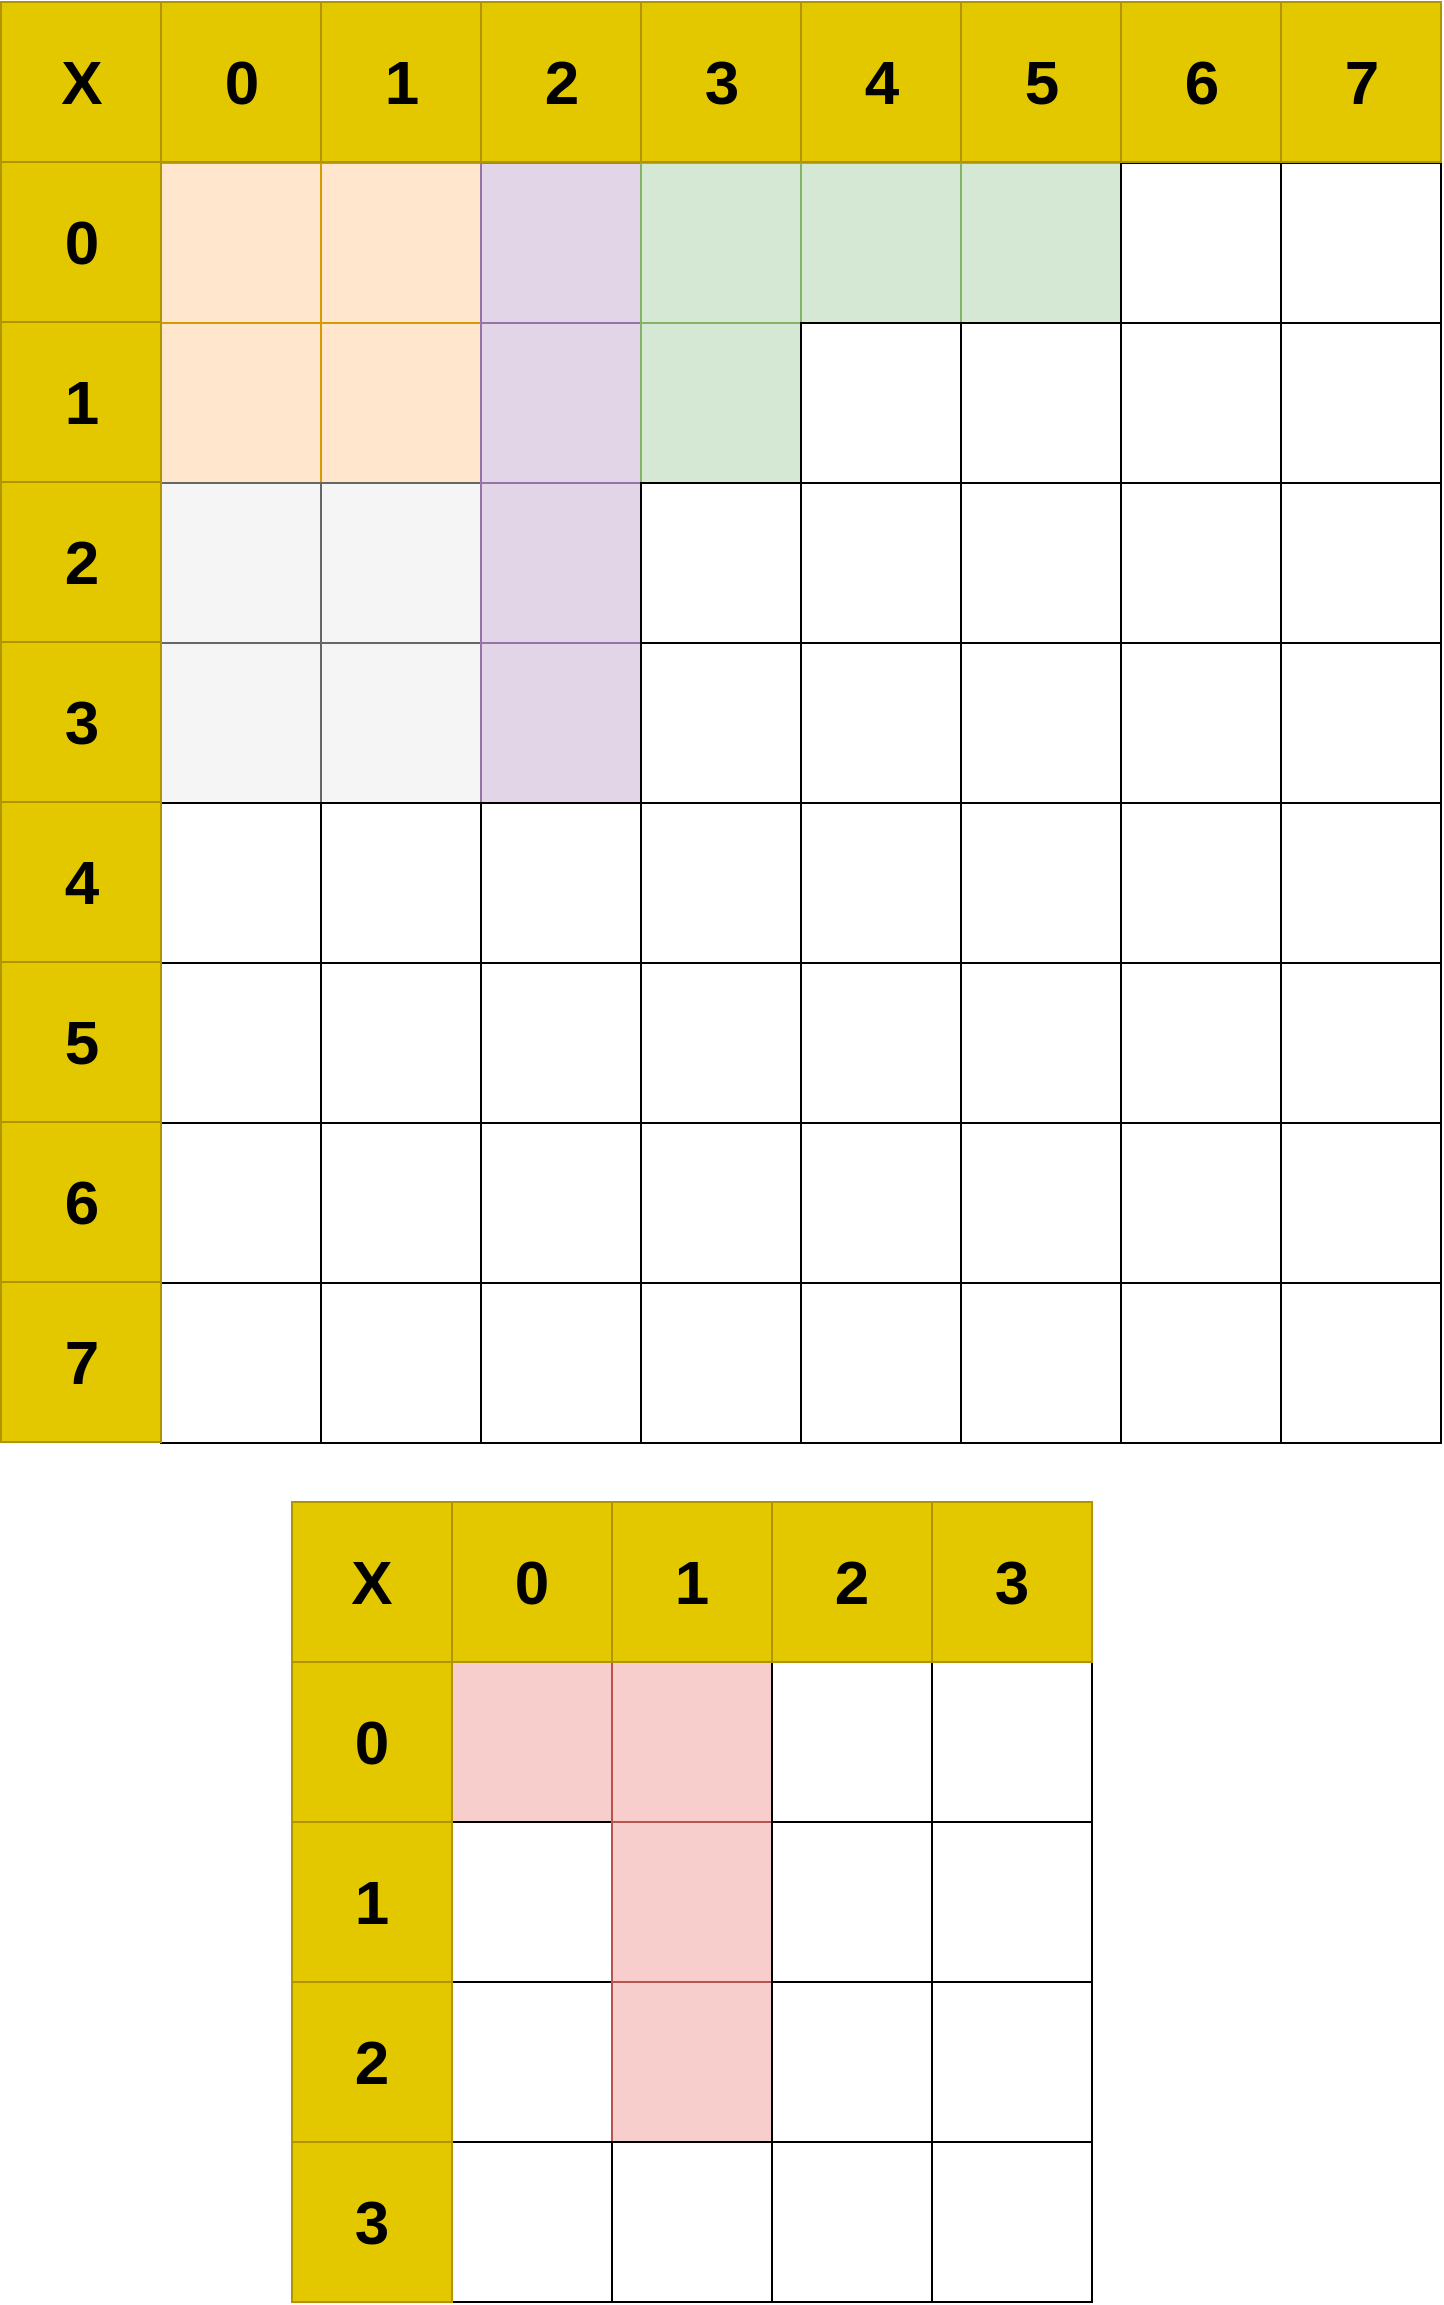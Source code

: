 <mxfile version="12.0.2" type="device" pages="1"><diagram id="5SffC37MokCqPlQPa8e1" name="Page-1"><mxGraphModel dx="2912" dy="1700" grid="1" gridSize="10" guides="1" tooltips="1" connect="1" arrows="1" fold="1" page="1" pageScale="1" pageWidth="850" pageHeight="1100" math="0" shadow="0"><root><mxCell id="0"/><mxCell id="1" parent="0"/><mxCell id="pyAFm69PL3QtlBXDYUuy-108" value="" style="group" vertex="1" connectable="0" parent="1"><mxGeometry x="210" y="830" width="400" height="400" as="geometry"/></mxCell><mxCell id="pyAFm69PL3QtlBXDYUuy-65" value="" style="whiteSpace=wrap;html=1;aspect=fixed;fillColor=#f8cecc;strokeColor=#b85450;" vertex="1" parent="pyAFm69PL3QtlBXDYUuy-108"><mxGeometry x="80" y="80" width="80" height="80" as="geometry"/></mxCell><mxCell id="pyAFm69PL3QtlBXDYUuy-66" value="" style="whiteSpace=wrap;html=1;aspect=fixed;fillColor=#f8cecc;strokeColor=#b85450;" vertex="1" parent="pyAFm69PL3QtlBXDYUuy-108"><mxGeometry x="160" y="80" width="80" height="80" as="geometry"/></mxCell><mxCell id="pyAFm69PL3QtlBXDYUuy-67" value="" style="whiteSpace=wrap;html=1;aspect=fixed;" vertex="1" parent="pyAFm69PL3QtlBXDYUuy-108"><mxGeometry x="240" y="80" width="80" height="80" as="geometry"/></mxCell><mxCell id="pyAFm69PL3QtlBXDYUuy-68" value="" style="whiteSpace=wrap;html=1;aspect=fixed;" vertex="1" parent="pyAFm69PL3QtlBXDYUuy-108"><mxGeometry x="320" y="80" width="80" height="80" as="geometry"/></mxCell><mxCell id="pyAFm69PL3QtlBXDYUuy-69" value="" style="whiteSpace=wrap;html=1;aspect=fixed;" vertex="1" parent="pyAFm69PL3QtlBXDYUuy-108"><mxGeometry x="80" y="160" width="80" height="80" as="geometry"/></mxCell><mxCell id="pyAFm69PL3QtlBXDYUuy-70" value="" style="whiteSpace=wrap;html=1;aspect=fixed;fillColor=#f8cecc;strokeColor=#b85450;" vertex="1" parent="pyAFm69PL3QtlBXDYUuy-108"><mxGeometry x="160" y="160" width="80" height="80" as="geometry"/></mxCell><mxCell id="pyAFm69PL3QtlBXDYUuy-71" value="" style="whiteSpace=wrap;html=1;aspect=fixed;" vertex="1" parent="pyAFm69PL3QtlBXDYUuy-108"><mxGeometry x="240" y="160" width="80" height="80" as="geometry"/></mxCell><mxCell id="pyAFm69PL3QtlBXDYUuy-72" value="" style="whiteSpace=wrap;html=1;aspect=fixed;" vertex="1" parent="pyAFm69PL3QtlBXDYUuy-108"><mxGeometry x="320" y="160" width="80" height="80" as="geometry"/></mxCell><mxCell id="pyAFm69PL3QtlBXDYUuy-73" value="" style="whiteSpace=wrap;html=1;aspect=fixed;" vertex="1" parent="pyAFm69PL3QtlBXDYUuy-108"><mxGeometry x="80" y="240" width="80" height="80" as="geometry"/></mxCell><mxCell id="pyAFm69PL3QtlBXDYUuy-74" value="" style="whiteSpace=wrap;html=1;aspect=fixed;fillColor=#f8cecc;strokeColor=#b85450;" vertex="1" parent="pyAFm69PL3QtlBXDYUuy-108"><mxGeometry x="160" y="240" width="80" height="80" as="geometry"/></mxCell><mxCell id="pyAFm69PL3QtlBXDYUuy-75" value="" style="whiteSpace=wrap;html=1;aspect=fixed;" vertex="1" parent="pyAFm69PL3QtlBXDYUuy-108"><mxGeometry x="240" y="240" width="80" height="80" as="geometry"/></mxCell><mxCell id="pyAFm69PL3QtlBXDYUuy-76" value="" style="whiteSpace=wrap;html=1;aspect=fixed;" vertex="1" parent="pyAFm69PL3QtlBXDYUuy-108"><mxGeometry x="320" y="240" width="80" height="80" as="geometry"/></mxCell><mxCell id="pyAFm69PL3QtlBXDYUuy-77" value="" style="whiteSpace=wrap;html=1;aspect=fixed;" vertex="1" parent="pyAFm69PL3QtlBXDYUuy-108"><mxGeometry x="80" y="320" width="80" height="80" as="geometry"/></mxCell><mxCell id="pyAFm69PL3QtlBXDYUuy-78" value="" style="whiteSpace=wrap;html=1;aspect=fixed;" vertex="1" parent="pyAFm69PL3QtlBXDYUuy-108"><mxGeometry x="160" y="320" width="80" height="80" as="geometry"/></mxCell><mxCell id="pyAFm69PL3QtlBXDYUuy-79" value="" style="whiteSpace=wrap;html=1;aspect=fixed;" vertex="1" parent="pyAFm69PL3QtlBXDYUuy-108"><mxGeometry x="240" y="320" width="80" height="80" as="geometry"/></mxCell><mxCell id="pyAFm69PL3QtlBXDYUuy-80" value="" style="whiteSpace=wrap;html=1;aspect=fixed;" vertex="1" parent="pyAFm69PL3QtlBXDYUuy-108"><mxGeometry x="320" y="320" width="80" height="80" as="geometry"/></mxCell><mxCell id="pyAFm69PL3QtlBXDYUuy-99" value="0" style="whiteSpace=wrap;html=1;aspect=fixed;fontStyle=1;fillColor=#e3c800;strokeColor=#B09500;fontColor=#000000;fontSize=31;" vertex="1" parent="pyAFm69PL3QtlBXDYUuy-108"><mxGeometry x="80" width="80" height="80" as="geometry"/></mxCell><mxCell id="pyAFm69PL3QtlBXDYUuy-100" value="1" style="whiteSpace=wrap;html=1;aspect=fixed;fontStyle=1;fillColor=#e3c800;strokeColor=#B09500;fontColor=#000000;fontSize=31;" vertex="1" parent="pyAFm69PL3QtlBXDYUuy-108"><mxGeometry x="160" width="80" height="80" as="geometry"/></mxCell><mxCell id="pyAFm69PL3QtlBXDYUuy-101" value="2" style="whiteSpace=wrap;html=1;aspect=fixed;fontStyle=1;fillColor=#e3c800;strokeColor=#B09500;fontColor=#000000;fontSize=31;" vertex="1" parent="pyAFm69PL3QtlBXDYUuy-108"><mxGeometry x="240" width="80" height="80" as="geometry"/></mxCell><mxCell id="pyAFm69PL3QtlBXDYUuy-102" value="3" style="whiteSpace=wrap;html=1;aspect=fixed;fontStyle=1;fillColor=#e3c800;strokeColor=#B09500;fontColor=#000000;fontSize=31;" vertex="1" parent="pyAFm69PL3QtlBXDYUuy-108"><mxGeometry x="320" width="80" height="80" as="geometry"/></mxCell><mxCell id="pyAFm69PL3QtlBXDYUuy-103" value="0" style="whiteSpace=wrap;html=1;aspect=fixed;fillColor=#e3c800;strokeColor=#B09500;fontColor=#000000;fontSize=31;fontStyle=1" vertex="1" parent="pyAFm69PL3QtlBXDYUuy-108"><mxGeometry y="80" width="80" height="80" as="geometry"/></mxCell><mxCell id="pyAFm69PL3QtlBXDYUuy-104" value="1" style="whiteSpace=wrap;html=1;aspect=fixed;fillColor=#e3c800;strokeColor=#B09500;fontColor=#000000;fontSize=31;fontStyle=1" vertex="1" parent="pyAFm69PL3QtlBXDYUuy-108"><mxGeometry y="160" width="80" height="80" as="geometry"/></mxCell><mxCell id="pyAFm69PL3QtlBXDYUuy-105" value="2" style="whiteSpace=wrap;html=1;aspect=fixed;fillColor=#e3c800;strokeColor=#B09500;fontColor=#000000;fontSize=31;fontStyle=1" vertex="1" parent="pyAFm69PL3QtlBXDYUuy-108"><mxGeometry y="240" width="80" height="80" as="geometry"/></mxCell><mxCell id="pyAFm69PL3QtlBXDYUuy-106" value="3" style="whiteSpace=wrap;html=1;aspect=fixed;fillColor=#e3c800;strokeColor=#B09500;fontColor=#000000;fontSize=31;fontStyle=1" vertex="1" parent="pyAFm69PL3QtlBXDYUuy-108"><mxGeometry y="320" width="80" height="80" as="geometry"/></mxCell><mxCell id="pyAFm69PL3QtlBXDYUuy-107" value="X" style="whiteSpace=wrap;html=1;aspect=fixed;fontSize=31;fontStyle=1;fillColor=#e3c800;strokeColor=#B09500;fontColor=#000000;" vertex="1" parent="pyAFm69PL3QtlBXDYUuy-108"><mxGeometry width="80" height="80" as="geometry"/></mxCell><mxCell id="pyAFm69PL3QtlBXDYUuy-109" value="" style="group" vertex="1" connectable="0" parent="1"><mxGeometry x="64.5" y="80" width="720" height="720.5" as="geometry"/></mxCell><mxCell id="pyAFm69PL3QtlBXDYUuy-1" value="" style="whiteSpace=wrap;html=1;aspect=fixed;fillColor=#ffe6cc;strokeColor=#d79b00;" vertex="1" parent="pyAFm69PL3QtlBXDYUuy-109"><mxGeometry x="80" y="80.5" width="80" height="80" as="geometry"/></mxCell><mxCell id="pyAFm69PL3QtlBXDYUuy-2" value="" style="whiteSpace=wrap;html=1;aspect=fixed;fillColor=#ffe6cc;strokeColor=#d79b00;" vertex="1" parent="pyAFm69PL3QtlBXDYUuy-109"><mxGeometry x="160" y="80.5" width="80" height="80" as="geometry"/></mxCell><mxCell id="pyAFm69PL3QtlBXDYUuy-3" value="" style="whiteSpace=wrap;html=1;aspect=fixed;fillColor=#e1d5e7;strokeColor=#9673a6;" vertex="1" parent="pyAFm69PL3QtlBXDYUuy-109"><mxGeometry x="240" y="80.5" width="80" height="80" as="geometry"/></mxCell><mxCell id="pyAFm69PL3QtlBXDYUuy-4" value="" style="whiteSpace=wrap;html=1;aspect=fixed;fillColor=#d5e8d4;strokeColor=#82b366;" vertex="1" parent="pyAFm69PL3QtlBXDYUuy-109"><mxGeometry x="320" y="80.5" width="80" height="80" as="geometry"/></mxCell><mxCell id="pyAFm69PL3QtlBXDYUuy-5" value="" style="whiteSpace=wrap;html=1;aspect=fixed;fillColor=#ffe6cc;strokeColor=#d79b00;" vertex="1" parent="pyAFm69PL3QtlBXDYUuy-109"><mxGeometry x="80" y="160.5" width="80" height="80" as="geometry"/></mxCell><mxCell id="pyAFm69PL3QtlBXDYUuy-6" value="" style="whiteSpace=wrap;html=1;aspect=fixed;fillColor=#ffe6cc;strokeColor=#d79b00;" vertex="1" parent="pyAFm69PL3QtlBXDYUuy-109"><mxGeometry x="160" y="160.5" width="80" height="80" as="geometry"/></mxCell><mxCell id="pyAFm69PL3QtlBXDYUuy-7" value="" style="whiteSpace=wrap;html=1;aspect=fixed;fillColor=#e1d5e7;strokeColor=#9673a6;" vertex="1" parent="pyAFm69PL3QtlBXDYUuy-109"><mxGeometry x="240" y="160.5" width="80" height="80" as="geometry"/></mxCell><mxCell id="pyAFm69PL3QtlBXDYUuy-8" value="" style="whiteSpace=wrap;html=1;aspect=fixed;fillColor=#d5e8d4;strokeColor=#82b366;" vertex="1" parent="pyAFm69PL3QtlBXDYUuy-109"><mxGeometry x="320" y="160.5" width="80" height="80" as="geometry"/></mxCell><mxCell id="pyAFm69PL3QtlBXDYUuy-9" value="" style="whiteSpace=wrap;html=1;aspect=fixed;fillColor=#f5f5f5;strokeColor=#666666;fontColor=#333333;" vertex="1" parent="pyAFm69PL3QtlBXDYUuy-109"><mxGeometry x="80" y="240.5" width="80" height="80" as="geometry"/></mxCell><mxCell id="pyAFm69PL3QtlBXDYUuy-10" value="" style="whiteSpace=wrap;html=1;aspect=fixed;fillColor=#f5f5f5;strokeColor=#666666;fontColor=#333333;" vertex="1" parent="pyAFm69PL3QtlBXDYUuy-109"><mxGeometry x="160" y="240.5" width="80" height="80" as="geometry"/></mxCell><mxCell id="pyAFm69PL3QtlBXDYUuy-11" value="" style="whiteSpace=wrap;html=1;aspect=fixed;fillColor=#e1d5e7;strokeColor=#9673a6;" vertex="1" parent="pyAFm69PL3QtlBXDYUuy-109"><mxGeometry x="240" y="240.5" width="80" height="80" as="geometry"/></mxCell><mxCell id="pyAFm69PL3QtlBXDYUuy-12" value="" style="whiteSpace=wrap;html=1;aspect=fixed;" vertex="1" parent="pyAFm69PL3QtlBXDYUuy-109"><mxGeometry x="320" y="240.5" width="80" height="80" as="geometry"/></mxCell><mxCell id="pyAFm69PL3QtlBXDYUuy-13" value="" style="whiteSpace=wrap;html=1;aspect=fixed;fillColor=#f5f5f5;strokeColor=#666666;fontColor=#333333;" vertex="1" parent="pyAFm69PL3QtlBXDYUuy-109"><mxGeometry x="80" y="320.5" width="80" height="80" as="geometry"/></mxCell><mxCell id="pyAFm69PL3QtlBXDYUuy-14" value="" style="whiteSpace=wrap;html=1;aspect=fixed;fillColor=#f5f5f5;strokeColor=#666666;fontColor=#333333;" vertex="1" parent="pyAFm69PL3QtlBXDYUuy-109"><mxGeometry x="160" y="320.5" width="80" height="80" as="geometry"/></mxCell><mxCell id="pyAFm69PL3QtlBXDYUuy-15" value="" style="whiteSpace=wrap;html=1;aspect=fixed;fillColor=#e1d5e7;strokeColor=#9673a6;" vertex="1" parent="pyAFm69PL3QtlBXDYUuy-109"><mxGeometry x="240" y="320.5" width="80" height="80" as="geometry"/></mxCell><mxCell id="pyAFm69PL3QtlBXDYUuy-16" value="" style="whiteSpace=wrap;html=1;aspect=fixed;" vertex="1" parent="pyAFm69PL3QtlBXDYUuy-109"><mxGeometry x="320" y="320.5" width="80" height="80" as="geometry"/></mxCell><mxCell id="pyAFm69PL3QtlBXDYUuy-17" value="" style="whiteSpace=wrap;html=1;aspect=fixed;fillColor=#d5e8d4;strokeColor=#82b366;" vertex="1" parent="pyAFm69PL3QtlBXDYUuy-109"><mxGeometry x="400" y="80.5" width="80" height="80" as="geometry"/></mxCell><mxCell id="pyAFm69PL3QtlBXDYUuy-18" value="" style="whiteSpace=wrap;html=1;aspect=fixed;fillColor=#d5e8d4;strokeColor=#82b366;" vertex="1" parent="pyAFm69PL3QtlBXDYUuy-109"><mxGeometry x="480" y="80.5" width="80" height="80" as="geometry"/></mxCell><mxCell id="pyAFm69PL3QtlBXDYUuy-19" value="" style="whiteSpace=wrap;html=1;aspect=fixed;" vertex="1" parent="pyAFm69PL3QtlBXDYUuy-109"><mxGeometry x="560" y="80.5" width="80" height="80" as="geometry"/></mxCell><mxCell id="pyAFm69PL3QtlBXDYUuy-20" value="" style="whiteSpace=wrap;html=1;aspect=fixed;" vertex="1" parent="pyAFm69PL3QtlBXDYUuy-109"><mxGeometry x="640" y="80.5" width="80" height="80" as="geometry"/></mxCell><mxCell id="pyAFm69PL3QtlBXDYUuy-21" value="" style="whiteSpace=wrap;html=1;aspect=fixed;" vertex="1" parent="pyAFm69PL3QtlBXDYUuy-109"><mxGeometry x="400" y="160.5" width="80" height="80" as="geometry"/></mxCell><mxCell id="pyAFm69PL3QtlBXDYUuy-22" value="" style="whiteSpace=wrap;html=1;aspect=fixed;" vertex="1" parent="pyAFm69PL3QtlBXDYUuy-109"><mxGeometry x="480" y="160.5" width="80" height="80" as="geometry"/></mxCell><mxCell id="pyAFm69PL3QtlBXDYUuy-23" value="" style="whiteSpace=wrap;html=1;aspect=fixed;" vertex="1" parent="pyAFm69PL3QtlBXDYUuy-109"><mxGeometry x="560" y="160.5" width="80" height="80" as="geometry"/></mxCell><mxCell id="pyAFm69PL3QtlBXDYUuy-24" value="" style="whiteSpace=wrap;html=1;aspect=fixed;" vertex="1" parent="pyAFm69PL3QtlBXDYUuy-109"><mxGeometry x="640" y="160.5" width="80" height="80" as="geometry"/></mxCell><mxCell id="pyAFm69PL3QtlBXDYUuy-25" value="" style="whiteSpace=wrap;html=1;aspect=fixed;" vertex="1" parent="pyAFm69PL3QtlBXDYUuy-109"><mxGeometry x="400" y="240.5" width="80" height="80" as="geometry"/></mxCell><mxCell id="pyAFm69PL3QtlBXDYUuy-26" value="" style="whiteSpace=wrap;html=1;aspect=fixed;" vertex="1" parent="pyAFm69PL3QtlBXDYUuy-109"><mxGeometry x="480" y="240.5" width="80" height="80" as="geometry"/></mxCell><mxCell id="pyAFm69PL3QtlBXDYUuy-27" value="" style="whiteSpace=wrap;html=1;aspect=fixed;" vertex="1" parent="pyAFm69PL3QtlBXDYUuy-109"><mxGeometry x="560" y="240.5" width="80" height="80" as="geometry"/></mxCell><mxCell id="pyAFm69PL3QtlBXDYUuy-28" value="" style="whiteSpace=wrap;html=1;aspect=fixed;" vertex="1" parent="pyAFm69PL3QtlBXDYUuy-109"><mxGeometry x="640" y="240.5" width="80" height="80" as="geometry"/></mxCell><mxCell id="pyAFm69PL3QtlBXDYUuy-29" value="" style="whiteSpace=wrap;html=1;aspect=fixed;" vertex="1" parent="pyAFm69PL3QtlBXDYUuy-109"><mxGeometry x="400" y="320.5" width="80" height="80" as="geometry"/></mxCell><mxCell id="pyAFm69PL3QtlBXDYUuy-30" value="" style="whiteSpace=wrap;html=1;aspect=fixed;" vertex="1" parent="pyAFm69PL3QtlBXDYUuy-109"><mxGeometry x="480" y="320.5" width="80" height="80" as="geometry"/></mxCell><mxCell id="pyAFm69PL3QtlBXDYUuy-31" value="" style="whiteSpace=wrap;html=1;aspect=fixed;" vertex="1" parent="pyAFm69PL3QtlBXDYUuy-109"><mxGeometry x="560" y="320.5" width="80" height="80" as="geometry"/></mxCell><mxCell id="pyAFm69PL3QtlBXDYUuy-32" value="" style="whiteSpace=wrap;html=1;aspect=fixed;" vertex="1" parent="pyAFm69PL3QtlBXDYUuy-109"><mxGeometry x="640" y="320.5" width="80" height="80" as="geometry"/></mxCell><mxCell id="pyAFm69PL3QtlBXDYUuy-33" value="" style="whiteSpace=wrap;html=1;aspect=fixed;" vertex="1" parent="pyAFm69PL3QtlBXDYUuy-109"><mxGeometry x="80" y="400.5" width="80" height="80" as="geometry"/></mxCell><mxCell id="pyAFm69PL3QtlBXDYUuy-34" value="" style="whiteSpace=wrap;html=1;aspect=fixed;" vertex="1" parent="pyAFm69PL3QtlBXDYUuy-109"><mxGeometry x="160" y="400.5" width="80" height="80" as="geometry"/></mxCell><mxCell id="pyAFm69PL3QtlBXDYUuy-35" value="" style="whiteSpace=wrap;html=1;aspect=fixed;" vertex="1" parent="pyAFm69PL3QtlBXDYUuy-109"><mxGeometry x="240" y="400.5" width="80" height="80" as="geometry"/></mxCell><mxCell id="pyAFm69PL3QtlBXDYUuy-36" value="" style="whiteSpace=wrap;html=1;aspect=fixed;" vertex="1" parent="pyAFm69PL3QtlBXDYUuy-109"><mxGeometry x="320" y="400.5" width="80" height="80" as="geometry"/></mxCell><mxCell id="pyAFm69PL3QtlBXDYUuy-37" value="" style="whiteSpace=wrap;html=1;aspect=fixed;" vertex="1" parent="pyAFm69PL3QtlBXDYUuy-109"><mxGeometry x="80" y="480.5" width="80" height="80" as="geometry"/></mxCell><mxCell id="pyAFm69PL3QtlBXDYUuy-38" value="" style="whiteSpace=wrap;html=1;aspect=fixed;" vertex="1" parent="pyAFm69PL3QtlBXDYUuy-109"><mxGeometry x="160" y="480.5" width="80" height="80" as="geometry"/></mxCell><mxCell id="pyAFm69PL3QtlBXDYUuy-39" value="" style="whiteSpace=wrap;html=1;aspect=fixed;" vertex="1" parent="pyAFm69PL3QtlBXDYUuy-109"><mxGeometry x="240" y="480.5" width="80" height="80" as="geometry"/></mxCell><mxCell id="pyAFm69PL3QtlBXDYUuy-40" value="" style="whiteSpace=wrap;html=1;aspect=fixed;" vertex="1" parent="pyAFm69PL3QtlBXDYUuy-109"><mxGeometry x="320" y="480.5" width="80" height="80" as="geometry"/></mxCell><mxCell id="pyAFm69PL3QtlBXDYUuy-41" value="" style="whiteSpace=wrap;html=1;aspect=fixed;" vertex="1" parent="pyAFm69PL3QtlBXDYUuy-109"><mxGeometry x="80" y="560.5" width="80" height="80" as="geometry"/></mxCell><mxCell id="pyAFm69PL3QtlBXDYUuy-42" value="" style="whiteSpace=wrap;html=1;aspect=fixed;" vertex="1" parent="pyAFm69PL3QtlBXDYUuy-109"><mxGeometry x="160" y="560.5" width="80" height="80" as="geometry"/></mxCell><mxCell id="pyAFm69PL3QtlBXDYUuy-43" value="" style="whiteSpace=wrap;html=1;aspect=fixed;" vertex="1" parent="pyAFm69PL3QtlBXDYUuy-109"><mxGeometry x="240" y="560.5" width="80" height="80" as="geometry"/></mxCell><mxCell id="pyAFm69PL3QtlBXDYUuy-44" value="" style="whiteSpace=wrap;html=1;aspect=fixed;" vertex="1" parent="pyAFm69PL3QtlBXDYUuy-109"><mxGeometry x="320" y="560.5" width="80" height="80" as="geometry"/></mxCell><mxCell id="pyAFm69PL3QtlBXDYUuy-45" value="" style="whiteSpace=wrap;html=1;aspect=fixed;" vertex="1" parent="pyAFm69PL3QtlBXDYUuy-109"><mxGeometry x="80" y="640.5" width="80" height="80" as="geometry"/></mxCell><mxCell id="pyAFm69PL3QtlBXDYUuy-46" value="" style="whiteSpace=wrap;html=1;aspect=fixed;" vertex="1" parent="pyAFm69PL3QtlBXDYUuy-109"><mxGeometry x="160" y="640.5" width="80" height="80" as="geometry"/></mxCell><mxCell id="pyAFm69PL3QtlBXDYUuy-47" value="" style="whiteSpace=wrap;html=1;aspect=fixed;" vertex="1" parent="pyAFm69PL3QtlBXDYUuy-109"><mxGeometry x="240" y="640.5" width="80" height="80" as="geometry"/></mxCell><mxCell id="pyAFm69PL3QtlBXDYUuy-48" value="" style="whiteSpace=wrap;html=1;aspect=fixed;" vertex="1" parent="pyAFm69PL3QtlBXDYUuy-109"><mxGeometry x="320" y="640.5" width="80" height="80" as="geometry"/></mxCell><mxCell id="pyAFm69PL3QtlBXDYUuy-49" value="" style="whiteSpace=wrap;html=1;aspect=fixed;" vertex="1" parent="pyAFm69PL3QtlBXDYUuy-109"><mxGeometry x="400" y="400.5" width="80" height="80" as="geometry"/></mxCell><mxCell id="pyAFm69PL3QtlBXDYUuy-50" value="" style="whiteSpace=wrap;html=1;aspect=fixed;" vertex="1" parent="pyAFm69PL3QtlBXDYUuy-109"><mxGeometry x="480" y="400.5" width="80" height="80" as="geometry"/></mxCell><mxCell id="pyAFm69PL3QtlBXDYUuy-51" value="" style="whiteSpace=wrap;html=1;aspect=fixed;" vertex="1" parent="pyAFm69PL3QtlBXDYUuy-109"><mxGeometry x="560" y="400.5" width="80" height="80" as="geometry"/></mxCell><mxCell id="pyAFm69PL3QtlBXDYUuy-52" value="" style="whiteSpace=wrap;html=1;aspect=fixed;" vertex="1" parent="pyAFm69PL3QtlBXDYUuy-109"><mxGeometry x="640" y="400.5" width="80" height="80" as="geometry"/></mxCell><mxCell id="pyAFm69PL3QtlBXDYUuy-53" value="" style="whiteSpace=wrap;html=1;aspect=fixed;" vertex="1" parent="pyAFm69PL3QtlBXDYUuy-109"><mxGeometry x="400" y="480.5" width="80" height="80" as="geometry"/></mxCell><mxCell id="pyAFm69PL3QtlBXDYUuy-54" value="" style="whiteSpace=wrap;html=1;aspect=fixed;" vertex="1" parent="pyAFm69PL3QtlBXDYUuy-109"><mxGeometry x="480" y="480.5" width="80" height="80" as="geometry"/></mxCell><mxCell id="pyAFm69PL3QtlBXDYUuy-55" value="" style="whiteSpace=wrap;html=1;aspect=fixed;" vertex="1" parent="pyAFm69PL3QtlBXDYUuy-109"><mxGeometry x="560" y="480.5" width="80" height="80" as="geometry"/></mxCell><mxCell id="pyAFm69PL3QtlBXDYUuy-56" value="" style="whiteSpace=wrap;html=1;aspect=fixed;" vertex="1" parent="pyAFm69PL3QtlBXDYUuy-109"><mxGeometry x="640" y="480.5" width="80" height="80" as="geometry"/></mxCell><mxCell id="pyAFm69PL3QtlBXDYUuy-57" value="" style="whiteSpace=wrap;html=1;aspect=fixed;" vertex="1" parent="pyAFm69PL3QtlBXDYUuy-109"><mxGeometry x="400" y="560.5" width="80" height="80" as="geometry"/></mxCell><mxCell id="pyAFm69PL3QtlBXDYUuy-58" value="" style="whiteSpace=wrap;html=1;aspect=fixed;" vertex="1" parent="pyAFm69PL3QtlBXDYUuy-109"><mxGeometry x="480" y="560.5" width="80" height="80" as="geometry"/></mxCell><mxCell id="pyAFm69PL3QtlBXDYUuy-59" value="" style="whiteSpace=wrap;html=1;aspect=fixed;" vertex="1" parent="pyAFm69PL3QtlBXDYUuy-109"><mxGeometry x="560" y="560.5" width="80" height="80" as="geometry"/></mxCell><mxCell id="pyAFm69PL3QtlBXDYUuy-60" value="" style="whiteSpace=wrap;html=1;aspect=fixed;" vertex="1" parent="pyAFm69PL3QtlBXDYUuy-109"><mxGeometry x="640" y="560.5" width="80" height="80" as="geometry"/></mxCell><mxCell id="pyAFm69PL3QtlBXDYUuy-61" value="" style="whiteSpace=wrap;html=1;aspect=fixed;" vertex="1" parent="pyAFm69PL3QtlBXDYUuy-109"><mxGeometry x="400" y="640.5" width="80" height="80" as="geometry"/></mxCell><mxCell id="pyAFm69PL3QtlBXDYUuy-62" value="" style="whiteSpace=wrap;html=1;aspect=fixed;" vertex="1" parent="pyAFm69PL3QtlBXDYUuy-109"><mxGeometry x="480" y="640.5" width="80" height="80" as="geometry"/></mxCell><mxCell id="pyAFm69PL3QtlBXDYUuy-63" value="" style="whiteSpace=wrap;html=1;aspect=fixed;" vertex="1" parent="pyAFm69PL3QtlBXDYUuy-109"><mxGeometry x="560" y="640.5" width="80" height="80" as="geometry"/></mxCell><mxCell id="pyAFm69PL3QtlBXDYUuy-64" value="" style="whiteSpace=wrap;html=1;aspect=fixed;" vertex="1" parent="pyAFm69PL3QtlBXDYUuy-109"><mxGeometry x="640" y="640.5" width="80" height="80" as="geometry"/></mxCell><mxCell id="pyAFm69PL3QtlBXDYUuy-82" value="0" style="whiteSpace=wrap;html=1;aspect=fixed;fillColor=#e3c800;strokeColor=#B09500;fontColor=#000000;strokeWidth=1;fontSize=31;fontStyle=1" vertex="1" parent="pyAFm69PL3QtlBXDYUuy-109"><mxGeometry x="80" width="80" height="80" as="geometry"/></mxCell><mxCell id="pyAFm69PL3QtlBXDYUuy-83" value="1" style="whiteSpace=wrap;html=1;aspect=fixed;fillColor=#e3c800;strokeColor=#B09500;fontColor=#000000;strokeWidth=1;fontSize=31;fontStyle=1" vertex="1" parent="pyAFm69PL3QtlBXDYUuy-109"><mxGeometry x="160" width="80" height="80" as="geometry"/></mxCell><mxCell id="pyAFm69PL3QtlBXDYUuy-84" value="2" style="whiteSpace=wrap;html=1;aspect=fixed;fillColor=#e3c800;strokeColor=#B09500;fontColor=#000000;strokeWidth=1;fontSize=31;fontStyle=1" vertex="1" parent="pyAFm69PL3QtlBXDYUuy-109"><mxGeometry x="240" width="80" height="80" as="geometry"/></mxCell><mxCell id="pyAFm69PL3QtlBXDYUuy-85" value="3" style="whiteSpace=wrap;html=1;aspect=fixed;fillColor=#e3c800;strokeColor=#B09500;fontColor=#000000;strokeWidth=1;fontSize=31;fontStyle=1" vertex="1" parent="pyAFm69PL3QtlBXDYUuy-109"><mxGeometry x="320" width="80" height="80" as="geometry"/></mxCell><mxCell id="pyAFm69PL3QtlBXDYUuy-86" value="4" style="whiteSpace=wrap;html=1;aspect=fixed;fillColor=#e3c800;strokeColor=#B09500;fontColor=#000000;strokeWidth=1;fontSize=31;fontStyle=1" vertex="1" parent="pyAFm69PL3QtlBXDYUuy-109"><mxGeometry x="400" width="80" height="80" as="geometry"/></mxCell><mxCell id="pyAFm69PL3QtlBXDYUuy-87" value="5" style="whiteSpace=wrap;html=1;aspect=fixed;fillColor=#e3c800;strokeColor=#B09500;fontColor=#000000;strokeWidth=1;fontSize=31;fontStyle=1" vertex="1" parent="pyAFm69PL3QtlBXDYUuy-109"><mxGeometry x="480" width="80" height="80" as="geometry"/></mxCell><mxCell id="pyAFm69PL3QtlBXDYUuy-88" value="6" style="whiteSpace=wrap;html=1;aspect=fixed;fillColor=#e3c800;strokeColor=#B09500;fontColor=#000000;strokeWidth=1;fontSize=31;fontStyle=1" vertex="1" parent="pyAFm69PL3QtlBXDYUuy-109"><mxGeometry x="560" width="80" height="80" as="geometry"/></mxCell><mxCell id="pyAFm69PL3QtlBXDYUuy-89" value="7" style="whiteSpace=wrap;html=1;aspect=fixed;fillColor=#e3c800;strokeColor=#B09500;fontColor=#000000;strokeWidth=1;fontSize=31;fontStyle=1" vertex="1" parent="pyAFm69PL3QtlBXDYUuy-109"><mxGeometry x="640" width="80" height="80" as="geometry"/></mxCell><mxCell id="pyAFm69PL3QtlBXDYUuy-90" value="0" style="whiteSpace=wrap;html=1;aspect=fixed;fontSize=31;fontStyle=1;fillColor=#e3c800;strokeColor=#B09500;fontColor=#000000;" vertex="1" parent="pyAFm69PL3QtlBXDYUuy-109"><mxGeometry y="80" width="80" height="80" as="geometry"/></mxCell><mxCell id="pyAFm69PL3QtlBXDYUuy-91" value="1" style="whiteSpace=wrap;html=1;aspect=fixed;fontSize=31;fontStyle=1;fillColor=#e3c800;strokeColor=#B09500;fontColor=#000000;" vertex="1" parent="pyAFm69PL3QtlBXDYUuy-109"><mxGeometry y="160" width="80" height="80" as="geometry"/></mxCell><mxCell id="pyAFm69PL3QtlBXDYUuy-92" value="2" style="whiteSpace=wrap;html=1;aspect=fixed;fontSize=31;fontStyle=1;fillColor=#e3c800;strokeColor=#B09500;fontColor=#000000;" vertex="1" parent="pyAFm69PL3QtlBXDYUuy-109"><mxGeometry y="240" width="80" height="80" as="geometry"/></mxCell><mxCell id="pyAFm69PL3QtlBXDYUuy-93" value="3" style="whiteSpace=wrap;html=1;aspect=fixed;fontSize=31;fontStyle=1;fillColor=#e3c800;strokeColor=#B09500;fontColor=#000000;" vertex="1" parent="pyAFm69PL3QtlBXDYUuy-109"><mxGeometry y="320" width="80" height="80" as="geometry"/></mxCell><mxCell id="pyAFm69PL3QtlBXDYUuy-94" value="4" style="whiteSpace=wrap;html=1;aspect=fixed;fontSize=31;fontStyle=1;fillColor=#e3c800;strokeColor=#B09500;fontColor=#000000;" vertex="1" parent="pyAFm69PL3QtlBXDYUuy-109"><mxGeometry y="400" width="80" height="80" as="geometry"/></mxCell><mxCell id="pyAFm69PL3QtlBXDYUuy-95" value="5" style="whiteSpace=wrap;html=1;aspect=fixed;fontSize=31;fontStyle=1;fillColor=#e3c800;strokeColor=#B09500;fontColor=#000000;" vertex="1" parent="pyAFm69PL3QtlBXDYUuy-109"><mxGeometry y="480" width="80" height="80" as="geometry"/></mxCell><mxCell id="pyAFm69PL3QtlBXDYUuy-96" value="6" style="whiteSpace=wrap;html=1;aspect=fixed;fontSize=31;fontStyle=1;fillColor=#e3c800;strokeColor=#B09500;fontColor=#000000;" vertex="1" parent="pyAFm69PL3QtlBXDYUuy-109"><mxGeometry y="560" width="80" height="80" as="geometry"/></mxCell><mxCell id="pyAFm69PL3QtlBXDYUuy-97" value="7" style="whiteSpace=wrap;html=1;aspect=fixed;fontSize=31;fontStyle=1;fillColor=#e3c800;strokeColor=#B09500;fontColor=#000000;" vertex="1" parent="pyAFm69PL3QtlBXDYUuy-109"><mxGeometry y="640" width="80" height="80" as="geometry"/></mxCell><mxCell id="pyAFm69PL3QtlBXDYUuy-98" value="X" style="whiteSpace=wrap;html=1;aspect=fixed;fontSize=31;fontStyle=1;fillColor=#e3c800;strokeColor=#B09500;fontColor=#000000;" vertex="1" parent="pyAFm69PL3QtlBXDYUuy-109"><mxGeometry width="80" height="80" as="geometry"/></mxCell></root></mxGraphModel></diagram></mxfile>